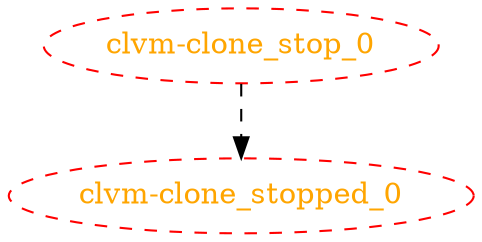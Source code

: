 digraph "g" {
"clvm-clone_stop_0" -> "clvm-clone_stopped_0" [ style = dashed]
"clvm-clone_stop_0" [ style=dashed color="red" fontcolor="orange"]
"clvm-clone_stopped_0" [ style=dashed color="red" fontcolor="orange"]
}
